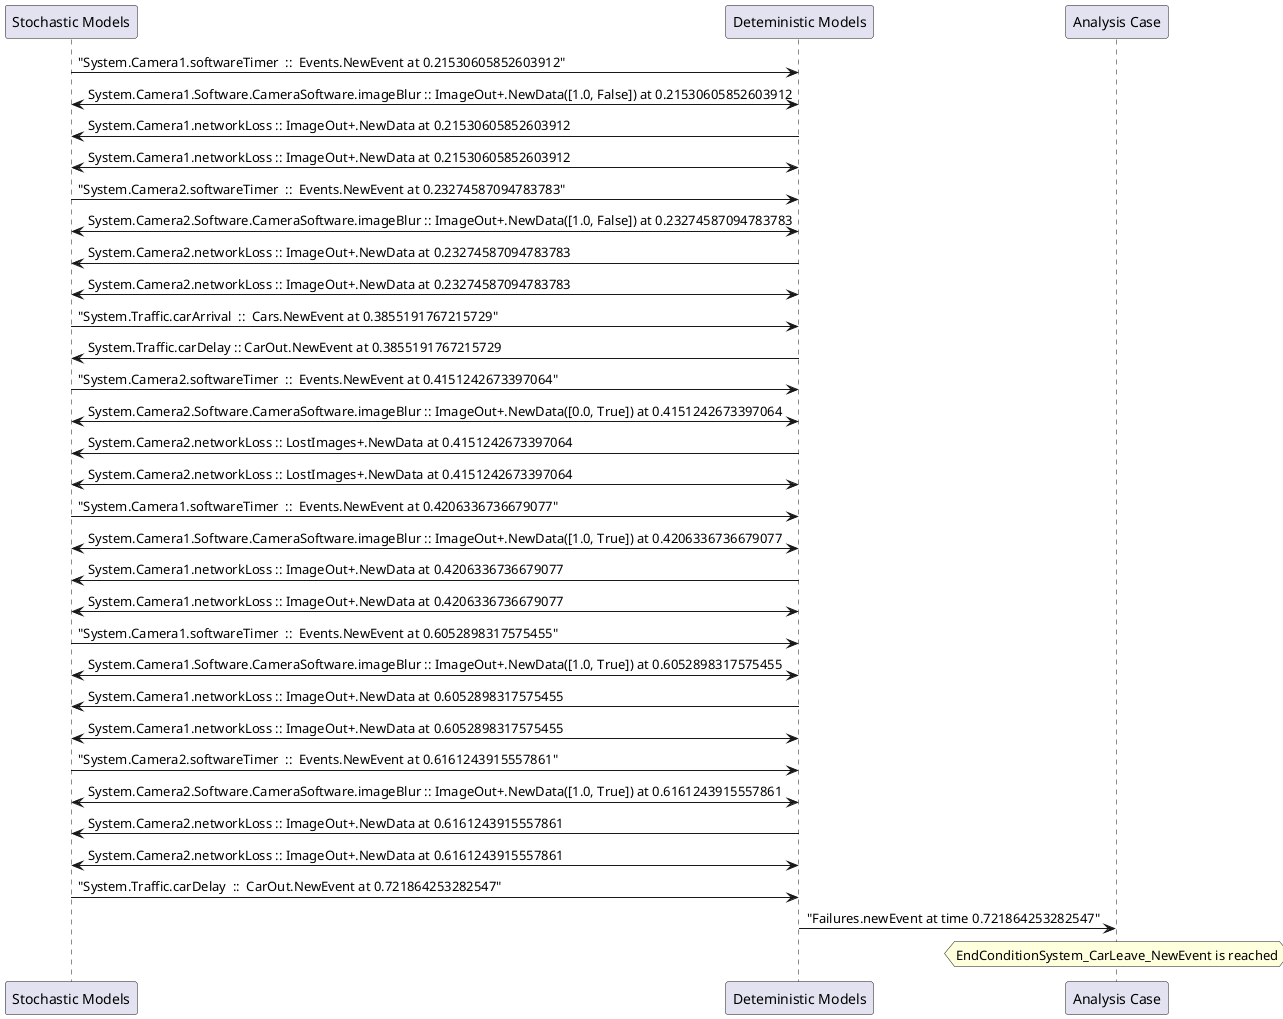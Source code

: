 
	@startuml
	participant "Stochastic Models" as stochmodel
	participant "Deteministic Models" as detmodel
	participant "Analysis Case" as analysis
	{47_stop} stochmodel -> detmodel : "System.Camera1.softwareTimer  ::  Events.NewEvent at 0.21530605852603912"
detmodel <-> stochmodel : System.Camera1.Software.CameraSoftware.imageBlur :: ImageOut+.NewData([1.0, False]) at 0.21530605852603912
detmodel -> stochmodel : System.Camera1.networkLoss :: ImageOut+.NewData at 0.21530605852603912
detmodel <-> stochmodel : System.Camera1.networkLoss :: ImageOut+.NewData at 0.21530605852603912
{63_stop} stochmodel -> detmodel : "System.Camera2.softwareTimer  ::  Events.NewEvent at 0.23274587094783783"
detmodel <-> stochmodel : System.Camera2.Software.CameraSoftware.imageBlur :: ImageOut+.NewData([1.0, False]) at 0.23274587094783783
detmodel -> stochmodel : System.Camera2.networkLoss :: ImageOut+.NewData at 0.23274587094783783
detmodel <-> stochmodel : System.Camera2.networkLoss :: ImageOut+.NewData at 0.23274587094783783
{78_stop} stochmodel -> detmodel : "System.Traffic.carArrival  ::  Cars.NewEvent at 0.3855191767215729"
{85_start} detmodel -> stochmodel : System.Traffic.carDelay :: CarOut.NewEvent at 0.3855191767215729
{64_stop} stochmodel -> detmodel : "System.Camera2.softwareTimer  ::  Events.NewEvent at 0.4151242673397064"
detmodel <-> stochmodel : System.Camera2.Software.CameraSoftware.imageBlur :: ImageOut+.NewData([0.0, True]) at 0.4151242673397064
detmodel -> stochmodel : System.Camera2.networkLoss :: LostImages+.NewData at 0.4151242673397064
detmodel <-> stochmodel : System.Camera2.networkLoss :: LostImages+.NewData at 0.4151242673397064
{48_stop} stochmodel -> detmodel : "System.Camera1.softwareTimer  ::  Events.NewEvent at 0.4206336736679077"
detmodel <-> stochmodel : System.Camera1.Software.CameraSoftware.imageBlur :: ImageOut+.NewData([1.0, True]) at 0.4206336736679077
detmodel -> stochmodel : System.Camera1.networkLoss :: ImageOut+.NewData at 0.4206336736679077
detmodel <-> stochmodel : System.Camera1.networkLoss :: ImageOut+.NewData at 0.4206336736679077
{49_stop} stochmodel -> detmodel : "System.Camera1.softwareTimer  ::  Events.NewEvent at 0.6052898317575455"
detmodel <-> stochmodel : System.Camera1.Software.CameraSoftware.imageBlur :: ImageOut+.NewData([1.0, True]) at 0.6052898317575455
detmodel -> stochmodel : System.Camera1.networkLoss :: ImageOut+.NewData at 0.6052898317575455
detmodel <-> stochmodel : System.Camera1.networkLoss :: ImageOut+.NewData at 0.6052898317575455
{65_stop} stochmodel -> detmodel : "System.Camera2.softwareTimer  ::  Events.NewEvent at 0.6161243915557861"
detmodel <-> stochmodel : System.Camera2.Software.CameraSoftware.imageBlur :: ImageOut+.NewData([1.0, True]) at 0.6161243915557861
detmodel -> stochmodel : System.Camera2.networkLoss :: ImageOut+.NewData at 0.6161243915557861
detmodel <-> stochmodel : System.Camera2.networkLoss :: ImageOut+.NewData at 0.6161243915557861
{85_stop} stochmodel -> detmodel : "System.Traffic.carDelay  ::  CarOut.NewEvent at 0.721864253282547"
{85_start} <-> {85_stop} : delay
detmodel -> analysis : "Failures.newEvent at time 0.721864253282547"
hnote over analysis 
EndConditionSystem_CarLeave_NewEvent is reached
endnote
@enduml